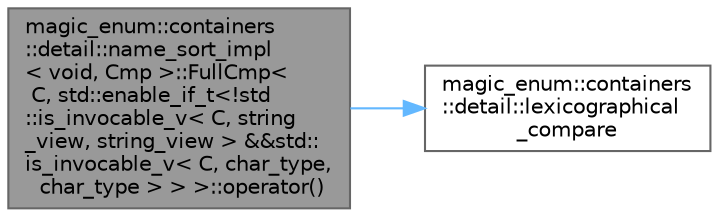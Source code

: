 digraph "magic_enum::containers::detail::name_sort_impl&lt; void, Cmp &gt;::FullCmp&lt; C, std::enable_if_t&lt;!std::is_invocable_v&lt; C, string_view, string_view &gt; &amp;&amp;std::is_invocable_v&lt; C, char_type, char_type &gt; &gt; &gt;::operator()"
{
 // LATEX_PDF_SIZE
  bgcolor="transparent";
  edge [fontname=Helvetica,fontsize=10,labelfontname=Helvetica,labelfontsize=10];
  node [fontname=Helvetica,fontsize=10,shape=box,height=0.2,width=0.4];
  rankdir="LR";
  Node1 [id="Node000001",label="magic_enum::containers\l::detail::name_sort_impl\l\< void, Cmp \>::FullCmp\<\l C, std::enable_if_t\<!std\l::is_invocable_v\< C, string\l_view, string_view \> &&std::\lis_invocable_v\< C, char_type,\l char_type \> \> \>::operator()",height=0.2,width=0.4,color="gray40", fillcolor="grey60", style="filled", fontcolor="black",tooltip=" "];
  Node1 -> Node2 [id="edge1_Node000001_Node000002",color="steelblue1",style="solid",tooltip=" "];
  Node2 [id="Node000002",label="magic_enum::containers\l::detail::lexicographical\l_compare",height=0.2,width=0.4,color="grey40", fillcolor="white", style="filled",URL="$namespacemagic__enum_1_1containers_1_1detail.html#a1d784ec64a07526ef4d099f9523dcdc8",tooltip=" "];
}
